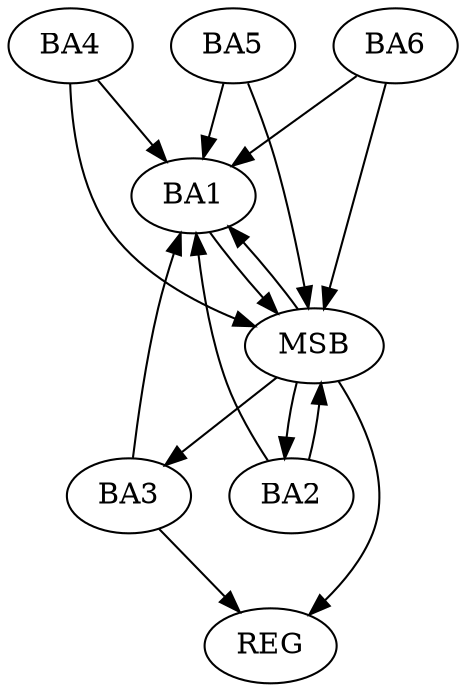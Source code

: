 strict digraph G {
  BA1 [ label="BA1" ];
  BA2 [ label="BA2" ];
  BA3 [ label="BA3" ];
  BA4 [ label="BA4" ];
  BA5 [ label="BA5" ];
  BA6 [ label="BA6" ];
  REG [ label="REG" ];
  MSB [ label="MSB" ];
  BA3 -> BA1;
  BA3 -> REG;
  BA1 -> MSB;
  MSB -> BA2;
  MSB -> REG;
  BA2 -> MSB;
  MSB -> BA1;
  BA4 -> MSB;
  MSB -> BA3;
  BA5 -> MSB;
  BA6 -> MSB;
  BA5 -> BA1;
  BA6 -> BA1;
  BA4 -> BA1;
  BA2 -> BA1;
}
